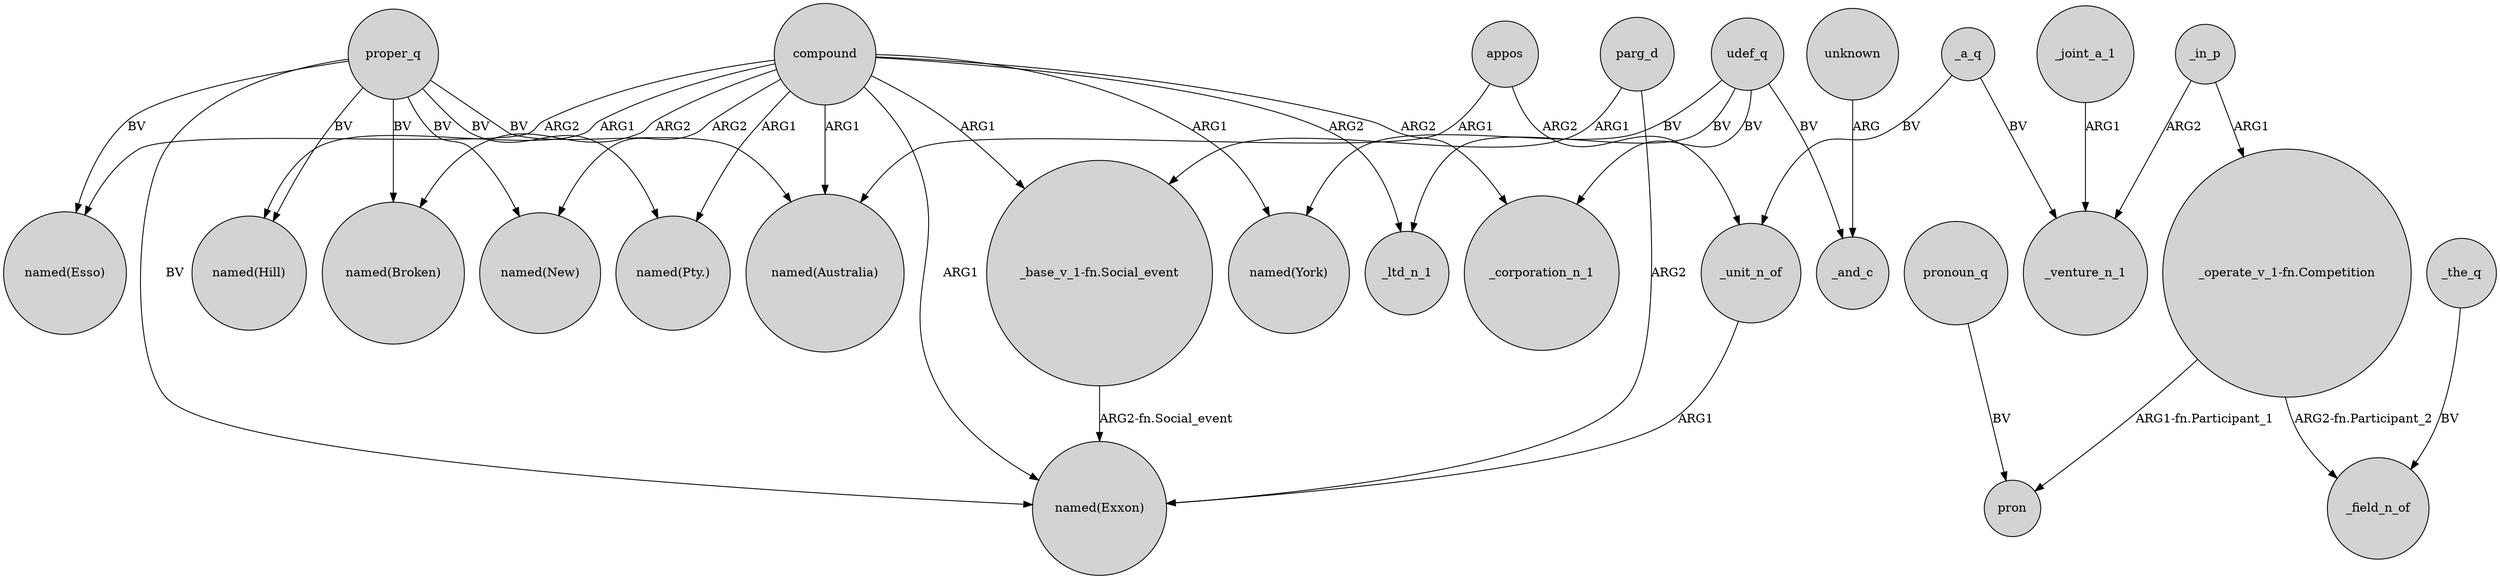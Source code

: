 digraph {
	node [shape=circle style=filled]
	proper_q -> "named(Australia)" [label=BV]
	parg_d -> "named(Exxon)" [label=ARG2]
	proper_q -> "named(Broken)" [label=BV]
	compound -> _ltd_n_1 [label=ARG2]
	proper_q -> "named(Pty.)" [label=BV]
	compound -> "named(Pty.)" [label=ARG1]
	"_operate_v_1-fn.Competition" -> pron [label="ARG1-fn.Participant_1"]
	udef_q -> "named(York)" [label=BV]
	appos -> "named(Australia)" [label=ARG1]
	parg_d -> "_base_v_1-fn.Social_event" [label=ARG1]
	udef_q -> _corporation_n_1 [label=BV]
	unknown -> _and_c [label=ARG]
	_the_q -> _field_n_of [label=BV]
	_in_p -> "_operate_v_1-fn.Competition" [label=ARG1]
	compound -> "named(Exxon)" [label=ARG1]
	udef_q -> _and_c [label=BV]
	proper_q -> "named(Esso)" [label=BV]
	"_operate_v_1-fn.Competition" -> _field_n_of [label="ARG2-fn.Participant_2"]
	_a_q -> _venture_n_1 [label=BV]
	_unit_n_of -> "named(Exxon)" [label=ARG1]
	proper_q -> "named(New)" [label=BV]
	compound -> "_base_v_1-fn.Social_event" [label=ARG1]
	_in_p -> _venture_n_1 [label=ARG2]
	compound -> "named(Esso)" [label=ARG2]
	_a_q -> _unit_n_of [label=BV]
	"_base_v_1-fn.Social_event" -> "named(Exxon)" [label="ARG2-fn.Social_event"]
	compound -> "named(Australia)" [label=ARG1]
	compound -> "named(New)" [label=ARG2]
	pronoun_q -> pron [label=BV]
	proper_q -> "named(Exxon)" [label=BV]
	_joint_a_1 -> _venture_n_1 [label=ARG1]
	udef_q -> _ltd_n_1 [label=BV]
	compound -> "named(Broken)" [label=ARG2]
	appos -> _unit_n_of [label=ARG2]
	compound -> _corporation_n_1 [label=ARG2]
	compound -> "named(York)" [label=ARG1]
	proper_q -> "named(Hill)" [label=BV]
	compound -> "named(Hill)" [label=ARG1]
}

